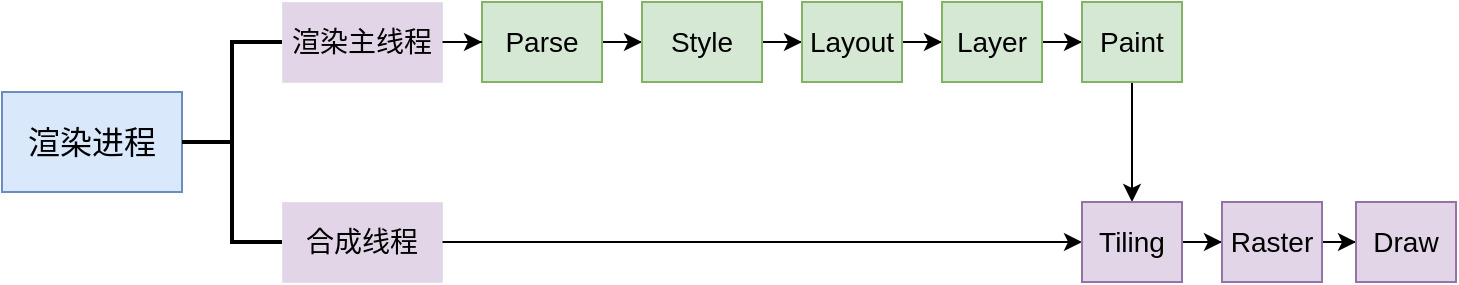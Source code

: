 <mxfile version="21.7.2" type="github">
  <diagram name="第 1 页" id="VROyqYO6ZOV_bfTi2pdD">
    <mxGraphModel dx="1194" dy="662" grid="1" gridSize="10" guides="1" tooltips="1" connect="1" arrows="1" fold="1" page="1" pageScale="1" pageWidth="1654" pageHeight="2336" math="0" shadow="0">
      <root>
        <mxCell id="0" />
        <mxCell id="1" parent="0" />
        <mxCell id="J8sUd9uqShMS1hu0cxcO-1" value="渲染进程" style="rounded=0;whiteSpace=wrap;html=1;fillColor=#dae8fc;strokeColor=#6c8ebf;fontSize=16;fixDash=1;" vertex="1" parent="1">
          <mxGeometry x="210" y="275" width="90" height="50" as="geometry" />
        </mxCell>
        <mxCell id="J8sUd9uqShMS1hu0cxcO-2" value="" style="strokeWidth=2;html=1;shape=mxgraph.flowchart.annotation_2;align=left;labelPosition=right;pointerEvents=1;fixDash=1;" vertex="1" parent="1">
          <mxGeometry x="300" y="250" width="50" height="100" as="geometry" />
        </mxCell>
        <mxCell id="J8sUd9uqShMS1hu0cxcO-3" value="" style="edgeStyle=orthogonalEdgeStyle;rounded=0;orthogonalLoop=1;jettySize=auto;html=1;fontSize=14;strokeWidth=1;fixDash=1;" edge="1" parent="1" source="J8sUd9uqShMS1hu0cxcO-4" target="J8sUd9uqShMS1hu0cxcO-8">
          <mxGeometry relative="1" as="geometry" />
        </mxCell>
        <mxCell id="J8sUd9uqShMS1hu0cxcO-4" value="Parse" style="rounded=0;whiteSpace=wrap;html=1;fillColor=#d5e8d4;strokeColor=#82b366;fontSize=14;strokeWidth=1;fixDash=1;" vertex="1" parent="1">
          <mxGeometry x="450" y="230" width="60" height="40" as="geometry" />
        </mxCell>
        <mxCell id="J8sUd9uqShMS1hu0cxcO-5" value="" style="edgeStyle=orthogonalEdgeStyle;rounded=0;orthogonalLoop=1;jettySize=auto;html=1;strokeWidth=1;fixDash=1;" edge="1" parent="1" source="J8sUd9uqShMS1hu0cxcO-6" target="J8sUd9uqShMS1hu0cxcO-18">
          <mxGeometry relative="1" as="geometry" />
        </mxCell>
        <mxCell id="J8sUd9uqShMS1hu0cxcO-6" value="合成线程" style="rounded=0;whiteSpace=wrap;html=1;fillColor=#e1d5e7;strokeColor=#9673a6;fontSize=14;strokeWidth=0;fixDash=1;" vertex="1" parent="1">
          <mxGeometry x="350" y="330" width="80" height="40" as="geometry" />
        </mxCell>
        <mxCell id="J8sUd9uqShMS1hu0cxcO-7" value="" style="edgeStyle=orthogonalEdgeStyle;rounded=0;orthogonalLoop=1;jettySize=auto;html=1;fontSize=14;strokeWidth=1;fixDash=1;" edge="1" parent="1" source="J8sUd9uqShMS1hu0cxcO-8" target="J8sUd9uqShMS1hu0cxcO-10">
          <mxGeometry relative="1" as="geometry" />
        </mxCell>
        <mxCell id="J8sUd9uqShMS1hu0cxcO-8" value="Style" style="rounded=0;whiteSpace=wrap;html=1;fillColor=#d5e8d4;strokeColor=#82b366;fontSize=14;strokeWidth=1;fixDash=1;" vertex="1" parent="1">
          <mxGeometry x="530" y="230" width="60" height="40" as="geometry" />
        </mxCell>
        <mxCell id="J8sUd9uqShMS1hu0cxcO-9" value="" style="edgeStyle=orthogonalEdgeStyle;rounded=0;orthogonalLoop=1;jettySize=auto;html=1;strokeWidth=1;fixDash=1;" edge="1" parent="1" source="J8sUd9uqShMS1hu0cxcO-10" target="J8sUd9uqShMS1hu0cxcO-12">
          <mxGeometry relative="1" as="geometry" />
        </mxCell>
        <mxCell id="J8sUd9uqShMS1hu0cxcO-10" value="Layout" style="rounded=0;whiteSpace=wrap;html=1;fillColor=#d5e8d4;strokeColor=#82b366;fontSize=14;strokeWidth=1;fixDash=1;" vertex="1" parent="1">
          <mxGeometry x="610" y="230" width="50" height="40" as="geometry" />
        </mxCell>
        <mxCell id="J8sUd9uqShMS1hu0cxcO-11" value="" style="edgeStyle=orthogonalEdgeStyle;rounded=0;orthogonalLoop=1;jettySize=auto;html=1;strokeWidth=1;fixDash=1;" edge="1" parent="1" source="J8sUd9uqShMS1hu0cxcO-12" target="J8sUd9uqShMS1hu0cxcO-14">
          <mxGeometry relative="1" as="geometry" />
        </mxCell>
        <mxCell id="J8sUd9uqShMS1hu0cxcO-12" value="Layer" style="rounded=0;whiteSpace=wrap;html=1;fillColor=#d5e8d4;strokeColor=#82b366;fontSize=14;strokeWidth=1;fixDash=1;" vertex="1" parent="1">
          <mxGeometry x="680" y="230" width="50" height="40" as="geometry" />
        </mxCell>
        <mxCell id="J8sUd9uqShMS1hu0cxcO-13" value="" style="edgeStyle=orthogonalEdgeStyle;rounded=0;orthogonalLoop=1;jettySize=auto;html=1;fixDash=1;" edge="1" parent="1" source="J8sUd9uqShMS1hu0cxcO-14" target="J8sUd9uqShMS1hu0cxcO-18">
          <mxGeometry relative="1" as="geometry" />
        </mxCell>
        <mxCell id="J8sUd9uqShMS1hu0cxcO-14" value="Paint" style="rounded=0;whiteSpace=wrap;html=1;fillColor=#d5e8d4;strokeColor=#82b366;fontSize=14;strokeWidth=1;fixDash=1;" vertex="1" parent="1">
          <mxGeometry x="750" y="230" width="50" height="40" as="geometry" />
        </mxCell>
        <mxCell id="J8sUd9uqShMS1hu0cxcO-15" value="" style="edgeStyle=orthogonalEdgeStyle;rounded=0;orthogonalLoop=1;jettySize=auto;html=1;strokeWidth=1;fixDash=1;" edge="1" parent="1" source="J8sUd9uqShMS1hu0cxcO-16" target="J8sUd9uqShMS1hu0cxcO-4">
          <mxGeometry relative="1" as="geometry" />
        </mxCell>
        <mxCell id="J8sUd9uqShMS1hu0cxcO-16" value="渲染主线程" style="rounded=0;whiteSpace=wrap;html=1;fillColor=#e1d5e7;strokeColor=#9673a6;fontSize=14;strokeWidth=0;fixDash=1;" vertex="1" parent="1">
          <mxGeometry x="350" y="230" width="80" height="40" as="geometry" />
        </mxCell>
        <mxCell id="J8sUd9uqShMS1hu0cxcO-17" value="" style="edgeStyle=orthogonalEdgeStyle;rounded=0;orthogonalLoop=1;jettySize=auto;html=1;fixDash=1;" edge="1" parent="1" source="J8sUd9uqShMS1hu0cxcO-18" target="J8sUd9uqShMS1hu0cxcO-20">
          <mxGeometry relative="1" as="geometry" />
        </mxCell>
        <mxCell id="J8sUd9uqShMS1hu0cxcO-18" value="Tiling" style="rounded=0;whiteSpace=wrap;html=1;fillColor=#e1d5e7;strokeColor=#9673a6;fontSize=14;strokeWidth=1;fixDash=1;" vertex="1" parent="1">
          <mxGeometry x="750" y="330" width="50" height="40" as="geometry" />
        </mxCell>
        <mxCell id="J8sUd9uqShMS1hu0cxcO-19" value="" style="edgeStyle=orthogonalEdgeStyle;rounded=0;orthogonalLoop=1;jettySize=auto;html=1;fixDash=1;" edge="1" parent="1" source="J8sUd9uqShMS1hu0cxcO-20" target="J8sUd9uqShMS1hu0cxcO-21">
          <mxGeometry relative="1" as="geometry" />
        </mxCell>
        <mxCell id="J8sUd9uqShMS1hu0cxcO-20" value="Raster" style="rounded=0;whiteSpace=wrap;html=1;fillColor=#e1d5e7;strokeColor=#9673a6;fontSize=14;strokeWidth=1;fixDash=1;" vertex="1" parent="1">
          <mxGeometry x="820" y="330" width="50" height="40" as="geometry" />
        </mxCell>
        <mxCell id="J8sUd9uqShMS1hu0cxcO-21" value="Draw" style="rounded=0;whiteSpace=wrap;html=1;fillColor=#e1d5e7;strokeColor=#9673a6;fontSize=14;strokeWidth=1;fixDash=1;" vertex="1" parent="1">
          <mxGeometry x="887" y="330" width="50" height="40" as="geometry" />
        </mxCell>
      </root>
    </mxGraphModel>
  </diagram>
</mxfile>
